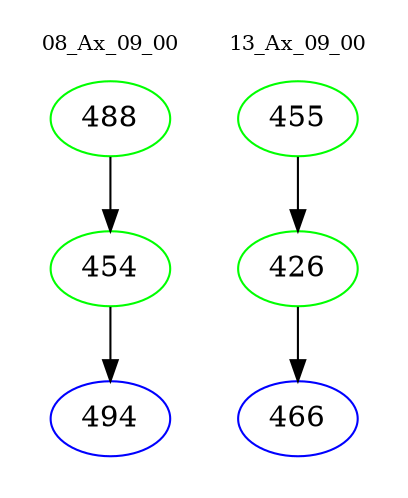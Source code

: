 digraph{
subgraph cluster_0 {
color = white
label = "08_Ax_09_00";
fontsize=10;
T0_488 [label="488", color="green"]
T0_488 -> T0_454 [color="black"]
T0_454 [label="454", color="green"]
T0_454 -> T0_494 [color="black"]
T0_494 [label="494", color="blue"]
}
subgraph cluster_1 {
color = white
label = "13_Ax_09_00";
fontsize=10;
T1_455 [label="455", color="green"]
T1_455 -> T1_426 [color="black"]
T1_426 [label="426", color="green"]
T1_426 -> T1_466 [color="black"]
T1_466 [label="466", color="blue"]
}
}
